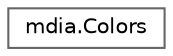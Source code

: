 digraph "Graphical Class Hierarchy"
{
 // LATEX_PDF_SIZE
  bgcolor="transparent";
  edge [fontname=Helvetica,fontsize=10,labelfontname=Helvetica,labelfontsize=10];
  node [fontname=Helvetica,fontsize=10,shape=box,height=0.2,width=0.4];
  rankdir="LR";
  Node0 [id="Node000000",label="mdia.Colors",height=0.2,width=0.4,color="grey40", fillcolor="white", style="filled",URL="$classmdia_1_1_colors.html",tooltip=" "];
}
